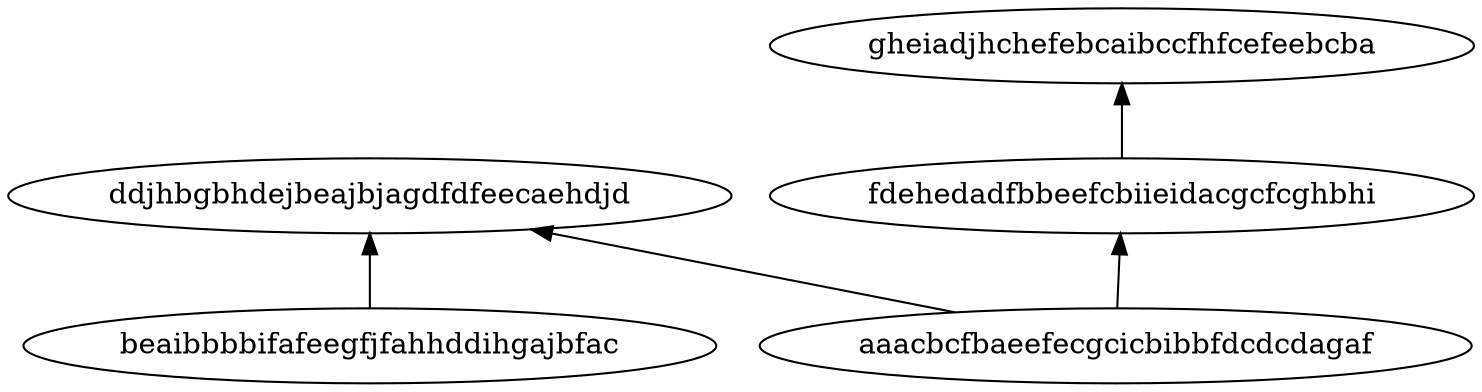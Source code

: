 digraph G { 
rankdir=BT; 
beaibbbbifafeegfjfahhddihgajbfac -> ddjhbgbhdejbeajbjagdfdfeecaehdjd;
aaacbcfbaeefecgcicbibbfdcdcdagaf -> fdehedadfbbeefcbiieidacgcfcghbhi;
aaacbcfbaeefecgcicbibbfdcdcdagaf -> ddjhbgbhdejbeajbjagdfdfeecaehdjd;
fdehedadfbbeefcbiieidacgcfcghbhi -> gheiadjhchefebcaibccfhfcefeebcba;
}